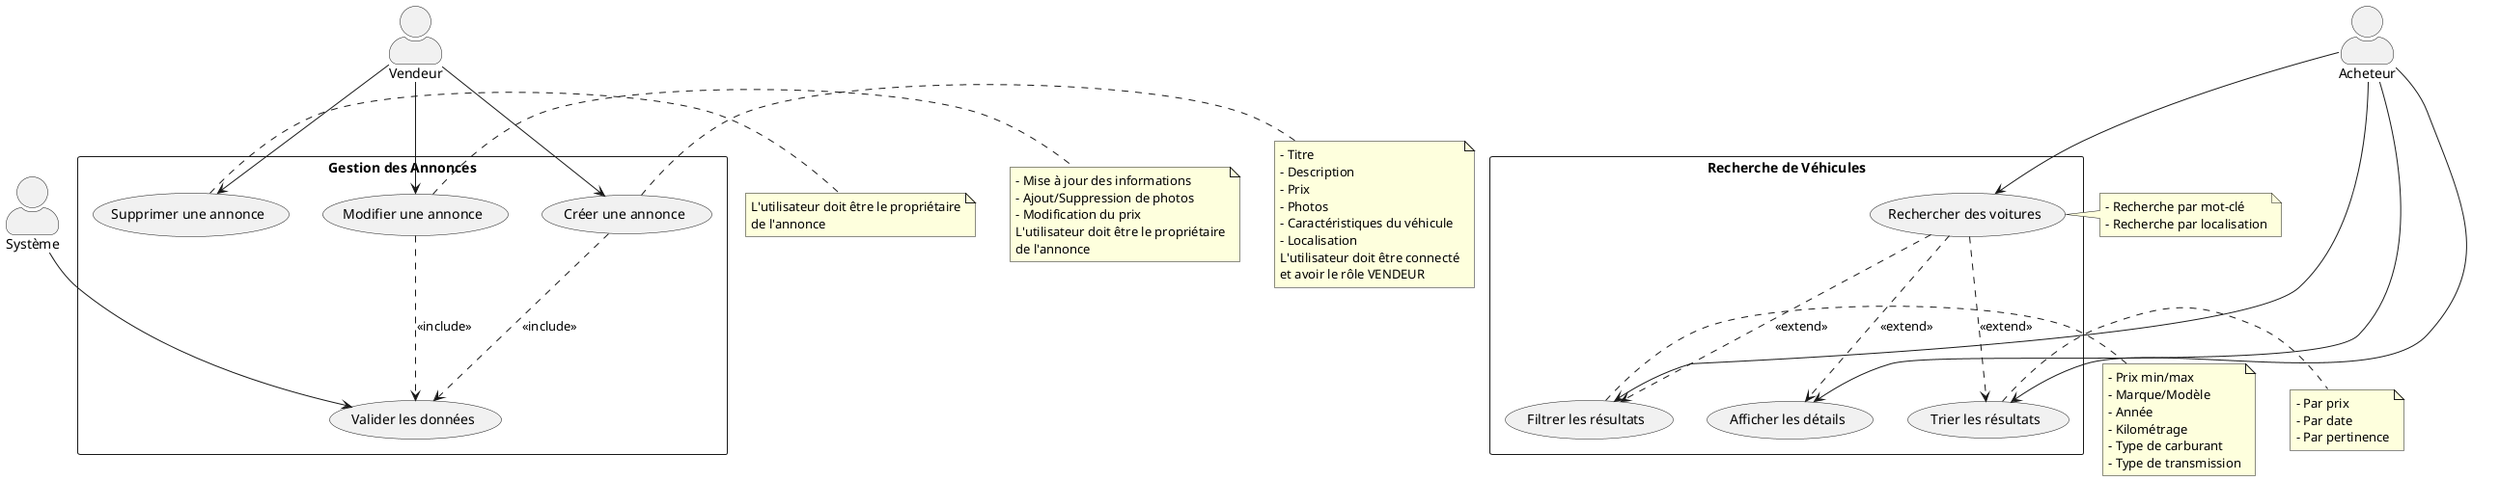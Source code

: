 @startuml Sprint 2 - Gestion des Annonces et Recherche

skinparam actorStyle awesome
skinparam packageStyle rectangle

actor "Vendeur" as seller
actor "Acheteur" as buyer
actor "Système" as system

rectangle "Gestion des Annonces" {
    usecase "Créer une annonce" as UC1
    usecase "Modifier une annonce" as UC2
    usecase "Supprimer une annonce" as UC3
    usecase "Valider les données" as UC4
}

rectangle "Recherche de Véhicules" {
    usecase "Rechercher des voitures" as UC5
    usecase "Filtrer les résultats" as UC6
    usecase "Trier les résultats" as UC7
    usecase "Afficher les détails" as UC8
}

' Relations Vendeur
seller --> UC1
seller --> UC2
seller --> UC3

' Relations Acheteur
buyer --> UC5
buyer --> UC6
buyer --> UC7
buyer --> UC8

' Relations Système
system --> UC4

' Inclusions et Extensions
UC1 ..> UC4 : <<include>>
UC2 ..> UC4 : <<include>>
UC5 ..> UC6 : <<extend>>
UC5 ..> UC7 : <<extend>>
UC5 ..> UC8 : <<extend>>

' Notes détaillées
note right of UC1
  - Titre
  - Description
  - Prix
  - Photos
  - Caractéristiques du véhicule
  - Localisation
  L'utilisateur doit être connecté
  et avoir le rôle VENDEUR
end note

note right of UC2
  - Mise à jour des informations
  - Ajout/Suppression de photos
  - Modification du prix
  L'utilisateur doit être le propriétaire
  de l'annonce
end note

note right of UC3
  L'utilisateur doit être le propriétaire
  de l'annonce
end note

note right of UC5
  - Recherche par mot-clé
  - Recherche par localisation
end note

note right of UC6
  - Prix min/max
  - Marque/Modèle
  - Année
  - Kilométrage
  - Type de carburant
  - Type de transmission
end note

note right of UC7
  - Par prix
  - Par date
  - Par pertinence
end note

@enduml 
